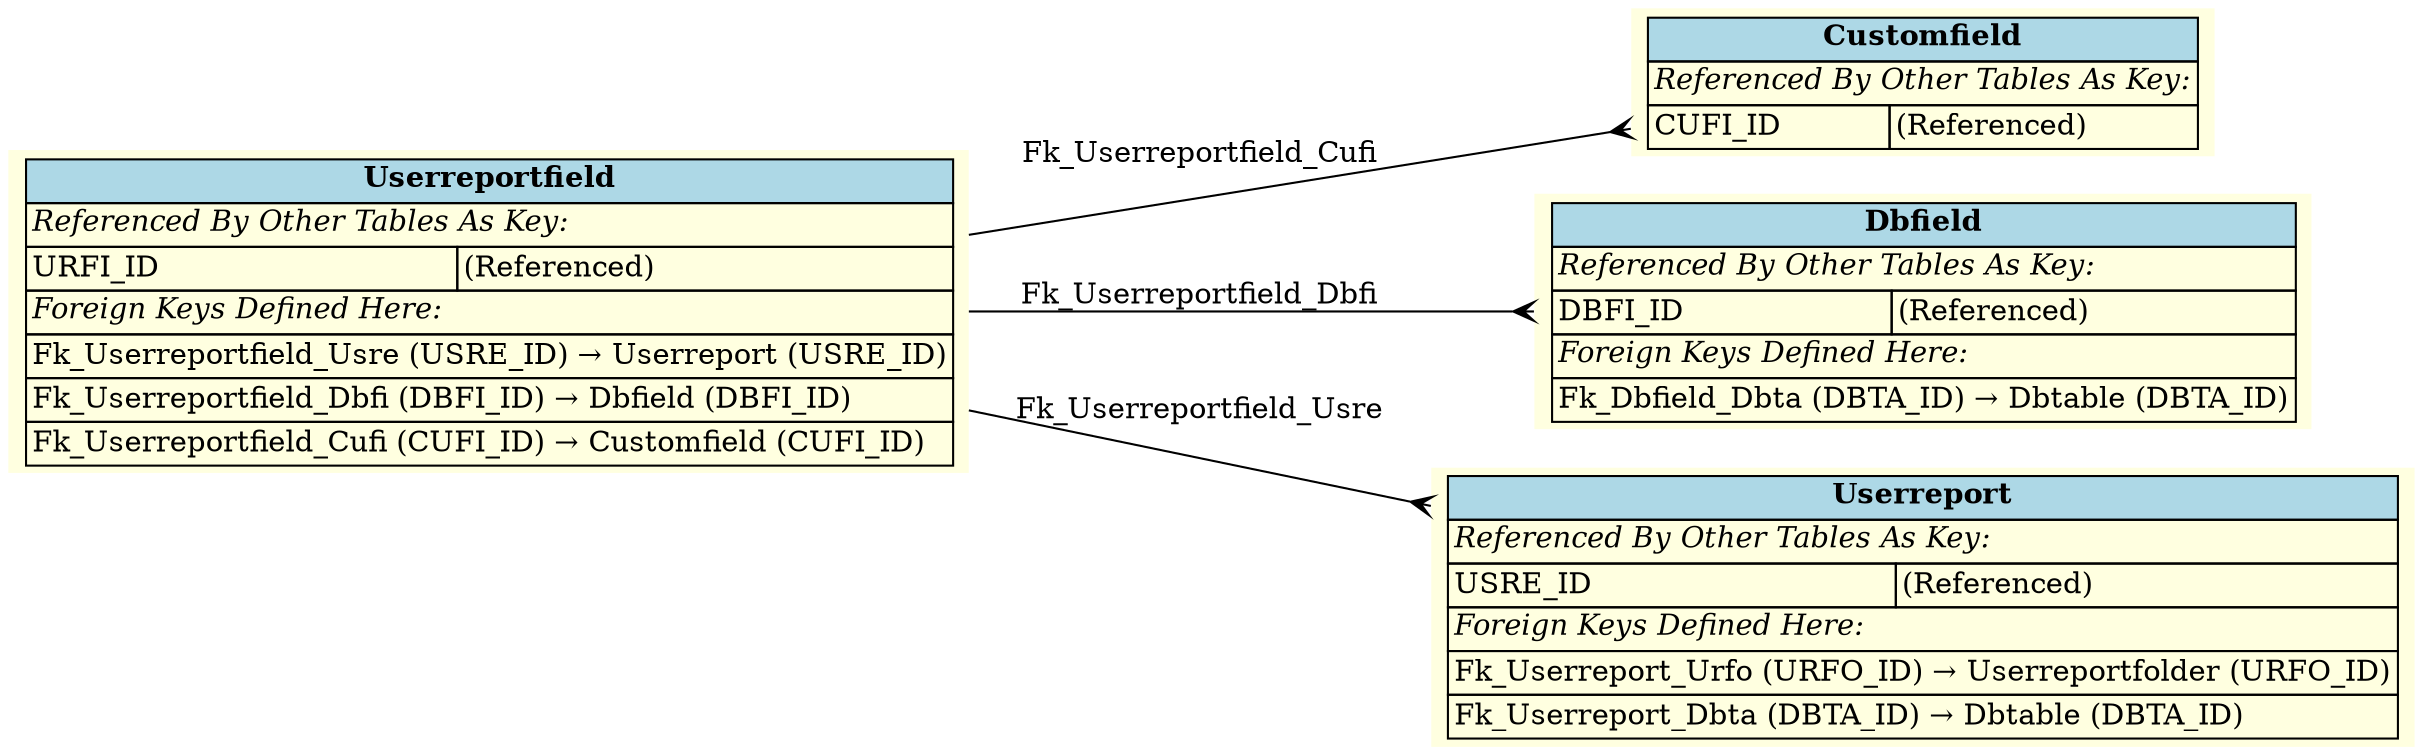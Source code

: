 digraph ERD {
  rankdir=LR;
  node [shape=plaintext, style=filled, fillcolor=lightyellow];
  edge [arrowhead=crow, arrowtail=none, dir=both, labelfontsize=10];

  "Customfield" [
    label=<
    <TABLE BORDER="0" CELLBORDER="1" CELLSPACING="0" BGCOLOR="lightyellow">
      <TR><TD COLSPAN="2" BGCOLOR="lightblue"><B>Customfield</B></TD></TR>
      <TR><TD COLSPAN="2" ALIGN="LEFT"><I>Referenced By Other Tables As Key:</I></TD></TR>
      <TR><TD ALIGN="LEFT">CUFI_ID</TD><TD ALIGN="LEFT">(Referenced)</TD></TR>
    </TABLE>
    >
  ];

  "Dbfield" [
    label=<
    <TABLE BORDER="0" CELLBORDER="1" CELLSPACING="0" BGCOLOR="lightyellow">
      <TR><TD COLSPAN="2" BGCOLOR="lightblue"><B>Dbfield</B></TD></TR>
      <TR><TD COLSPAN="2" ALIGN="LEFT"><I>Referenced By Other Tables As Key:</I></TD></TR>
      <TR><TD ALIGN="LEFT">DBFI_ID</TD><TD ALIGN="LEFT">(Referenced)</TD></TR>
      <TR><TD COLSPAN="2" ALIGN="LEFT"><I>Foreign Keys Defined Here:</I></TD></TR>
      <TR><TD ALIGN="LEFT" COLSPAN="2">Fk_Dbfield_Dbta (DBTA_ID) &rarr; Dbtable (DBTA_ID)</TD></TR>
    </TABLE>
    >
  ];

  "Userreport" [
    label=<
    <TABLE BORDER="0" CELLBORDER="1" CELLSPACING="0" BGCOLOR="lightyellow">
      <TR><TD COLSPAN="2" BGCOLOR="lightblue"><B>Userreport</B></TD></TR>
      <TR><TD COLSPAN="2" ALIGN="LEFT"><I>Referenced By Other Tables As Key:</I></TD></TR>
      <TR><TD ALIGN="LEFT">USRE_ID</TD><TD ALIGN="LEFT">(Referenced)</TD></TR>
      <TR><TD COLSPAN="2" ALIGN="LEFT"><I>Foreign Keys Defined Here:</I></TD></TR>
      <TR><TD ALIGN="LEFT" COLSPAN="2">Fk_Userreport_Urfo (URFO_ID) &rarr; Userreportfolder (URFO_ID)</TD></TR>
      <TR><TD ALIGN="LEFT" COLSPAN="2">Fk_Userreport_Dbta (DBTA_ID) &rarr; Dbtable (DBTA_ID)</TD></TR>
    </TABLE>
    >
  ];

  "Userreportfield" [
    label=<
    <TABLE BORDER="0" CELLBORDER="1" CELLSPACING="0" BGCOLOR="lightyellow">
      <TR><TD COLSPAN="2" BGCOLOR="lightblue"><B>Userreportfield</B></TD></TR>
      <TR><TD COLSPAN="2" ALIGN="LEFT"><I>Referenced By Other Tables As Key:</I></TD></TR>
      <TR><TD ALIGN="LEFT">URFI_ID</TD><TD ALIGN="LEFT">(Referenced)</TD></TR>
      <TR><TD COLSPAN="2" ALIGN="LEFT"><I>Foreign Keys Defined Here:</I></TD></TR>
      <TR><TD ALIGN="LEFT" COLSPAN="2">Fk_Userreportfield_Usre (USRE_ID) &rarr; Userreport (USRE_ID)</TD></TR>
      <TR><TD ALIGN="LEFT" COLSPAN="2">Fk_Userreportfield_Dbfi (DBFI_ID) &rarr; Dbfield (DBFI_ID)</TD></TR>
      <TR><TD ALIGN="LEFT" COLSPAN="2">Fk_Userreportfield_Cufi (CUFI_ID) &rarr; Customfield (CUFI_ID)</TD></TR>
    </TABLE>
    >
  ];

  "Userreportfield" -> "Customfield" [label=" Fk_Userreportfield_Cufi "];
  "Userreportfield" -> "Dbfield" [label=" Fk_Userreportfield_Dbfi "];
  "Userreportfield" -> "Userreport" [label=" Fk_Userreportfield_Usre "];
}
